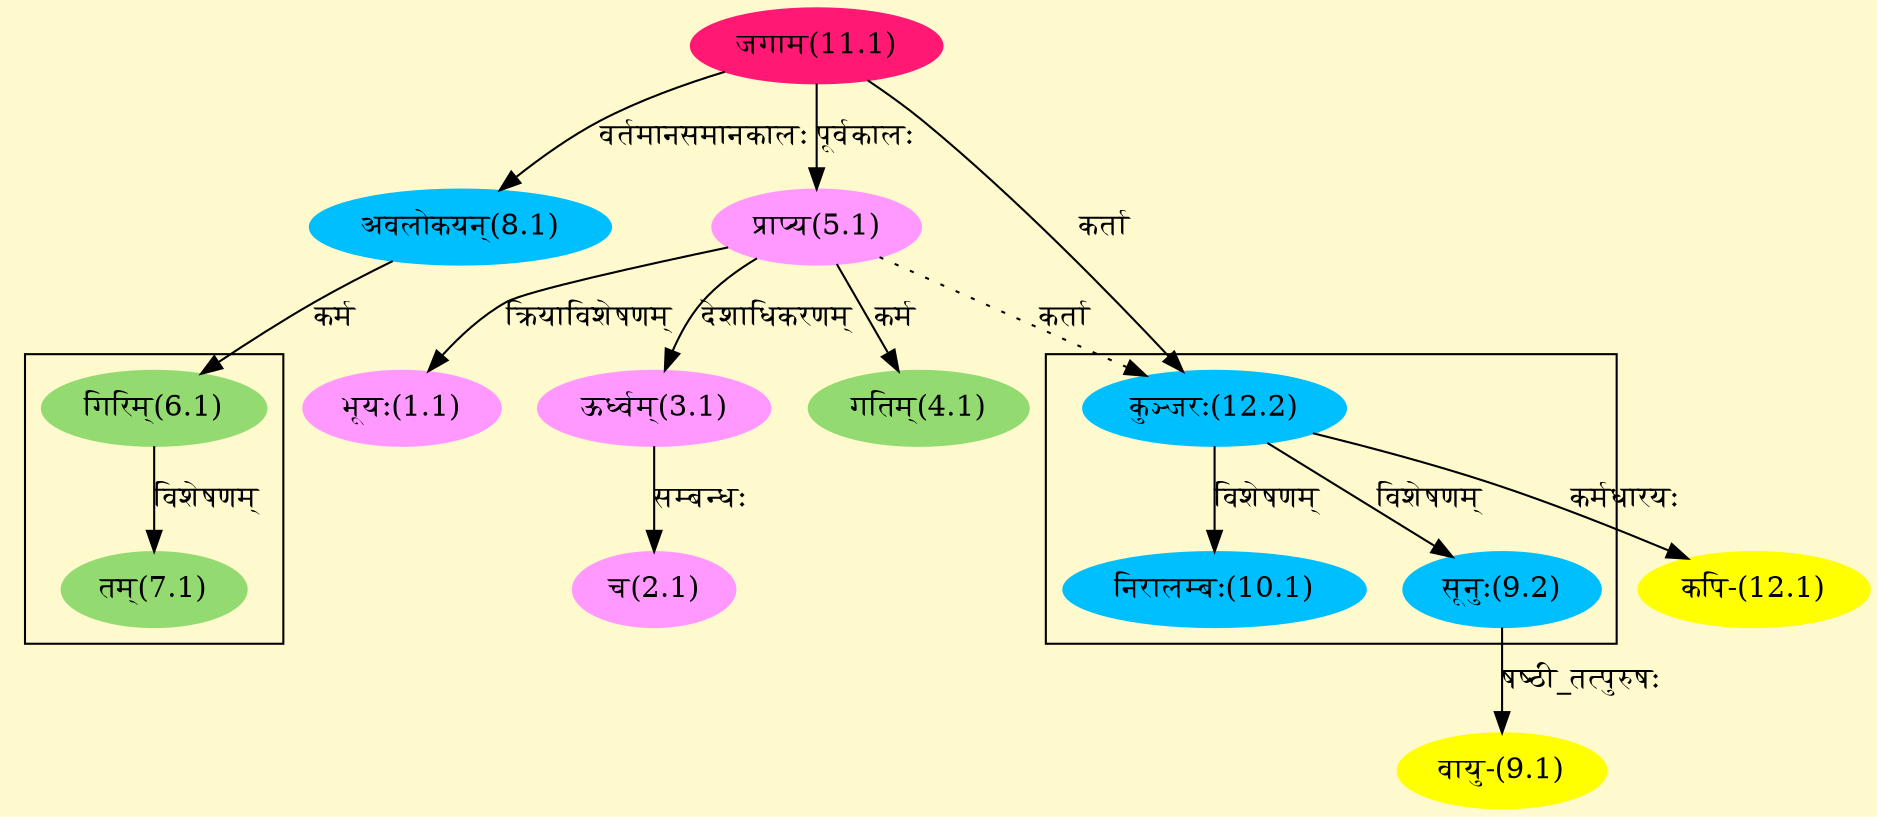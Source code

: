 digraph G{
rankdir=BT;
 compound=true;
 bgcolor="lemonchiffon1";

subgraph cluster_1{
Node7_1 [style=filled, color="#93DB70" label = "तम्(7.1)"]
Node6_1 [style=filled, color="#93DB70" label = "गिरिम्(6.1)"]

}

subgraph cluster_2{
Node9_2 [style=filled, color="#00BFFF" label = "सूनुः(9.2)"]
Node12_2 [style=filled, color="#00BFFF" label = "कुञ्जरः(12.2)"]
Node10_1 [style=filled, color="#00BFFF" label = "निरालम्बः(10.1)"]

}
Node1_1 [style=filled, color="#FF99FF" label = "भूयः(1.1)"]
Node5_1 [style=filled, color="#FF99FF" label = "प्राप्य(5.1)"]
Node2_1 [style=filled, color="#FF99FF" label = "च(2.1)"]
Node3_1 [style=filled, color="#FF99FF" label = "ऊर्ध्वम्(3.1)"]
Node4_1 [style=filled, color="#93DB70" label = "गतिम्(4.1)"]
Node11_1 [style=filled, color="#FF1975" label = "जगाम(11.1)"]
Node6_1 [style=filled, color="#93DB70" label = "गिरिम्(6.1)"]
Node8_1 [style=filled, color="#00BFFF" label = "अवलोकयन्(8.1)"]
Node9_1 [style=filled, color="#FFFF00" label = "वायु-(9.1)"]
Node9_2 [style=filled, color="#00BFFF" label = "सूनुः(9.2)"]
Node [style=filled, color="" label = "()"]
Node12_1 [style=filled, color="#FFFF00" label = "कपि-(12.1)"]
Node12_2 [style=filled, color="#00BFFF" label = "कुञ्जरः(12.2)"]
/* Start of Relations section */

Node1_1 -> Node5_1 [  label="क्रियाविशेषणम्"  dir="back" ]
Node2_1 -> Node3_1 [  label="सम्बन्धः"  dir="back" ]
Node3_1 -> Node5_1 [  label="देशाधिकरणम्"  dir="back" ]
Node4_1 -> Node5_1 [  label="कर्म"  dir="back" ]
Node5_1 -> Node11_1 [  label="पूर्वकालः"  dir="back" ]
Node6_1 -> Node8_1 [  label="कर्म"  dir="back" ]
Node7_1 -> Node6_1 [  label="विशेषणम्"  dir="back" ]
Node8_1 -> Node11_1 [  label="वर्तमानसमानकालः"  dir="back" ]
Node9_1 -> Node9_2 [  label="षष्ठी_तत्पुरुषः"  dir="back" ]
Node9_2 -> Node12_2 [  label="विशेषणम्"  dir="back" ]
Node10_1 -> Node12_2 [  label="विशेषणम्"  dir="back" ]
Node12_1 -> Node12_2 [  label="कर्मधारयः"  dir="back" ]
Node12_2 -> Node11_1 [  label="कर्ता"  dir="back" ]
Node12_2 -> Node5_1 [ style=dotted label="कर्ता"  dir="back" ]
}
